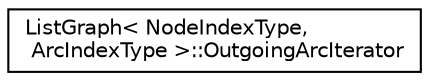 digraph "Graphical Class Hierarchy"
{
 // LATEX_PDF_SIZE
  edge [fontname="Helvetica",fontsize="10",labelfontname="Helvetica",labelfontsize="10"];
  node [fontname="Helvetica",fontsize="10",shape=record];
  rankdir="LR";
  Node0 [label="ListGraph\< NodeIndexType,\l ArcIndexType \>::OutgoingArcIterator",height=0.2,width=0.4,color="black", fillcolor="white", style="filled",URL="$classutil_1_1_list_graph_1_1_outgoing_arc_iterator.html",tooltip=" "];
}
